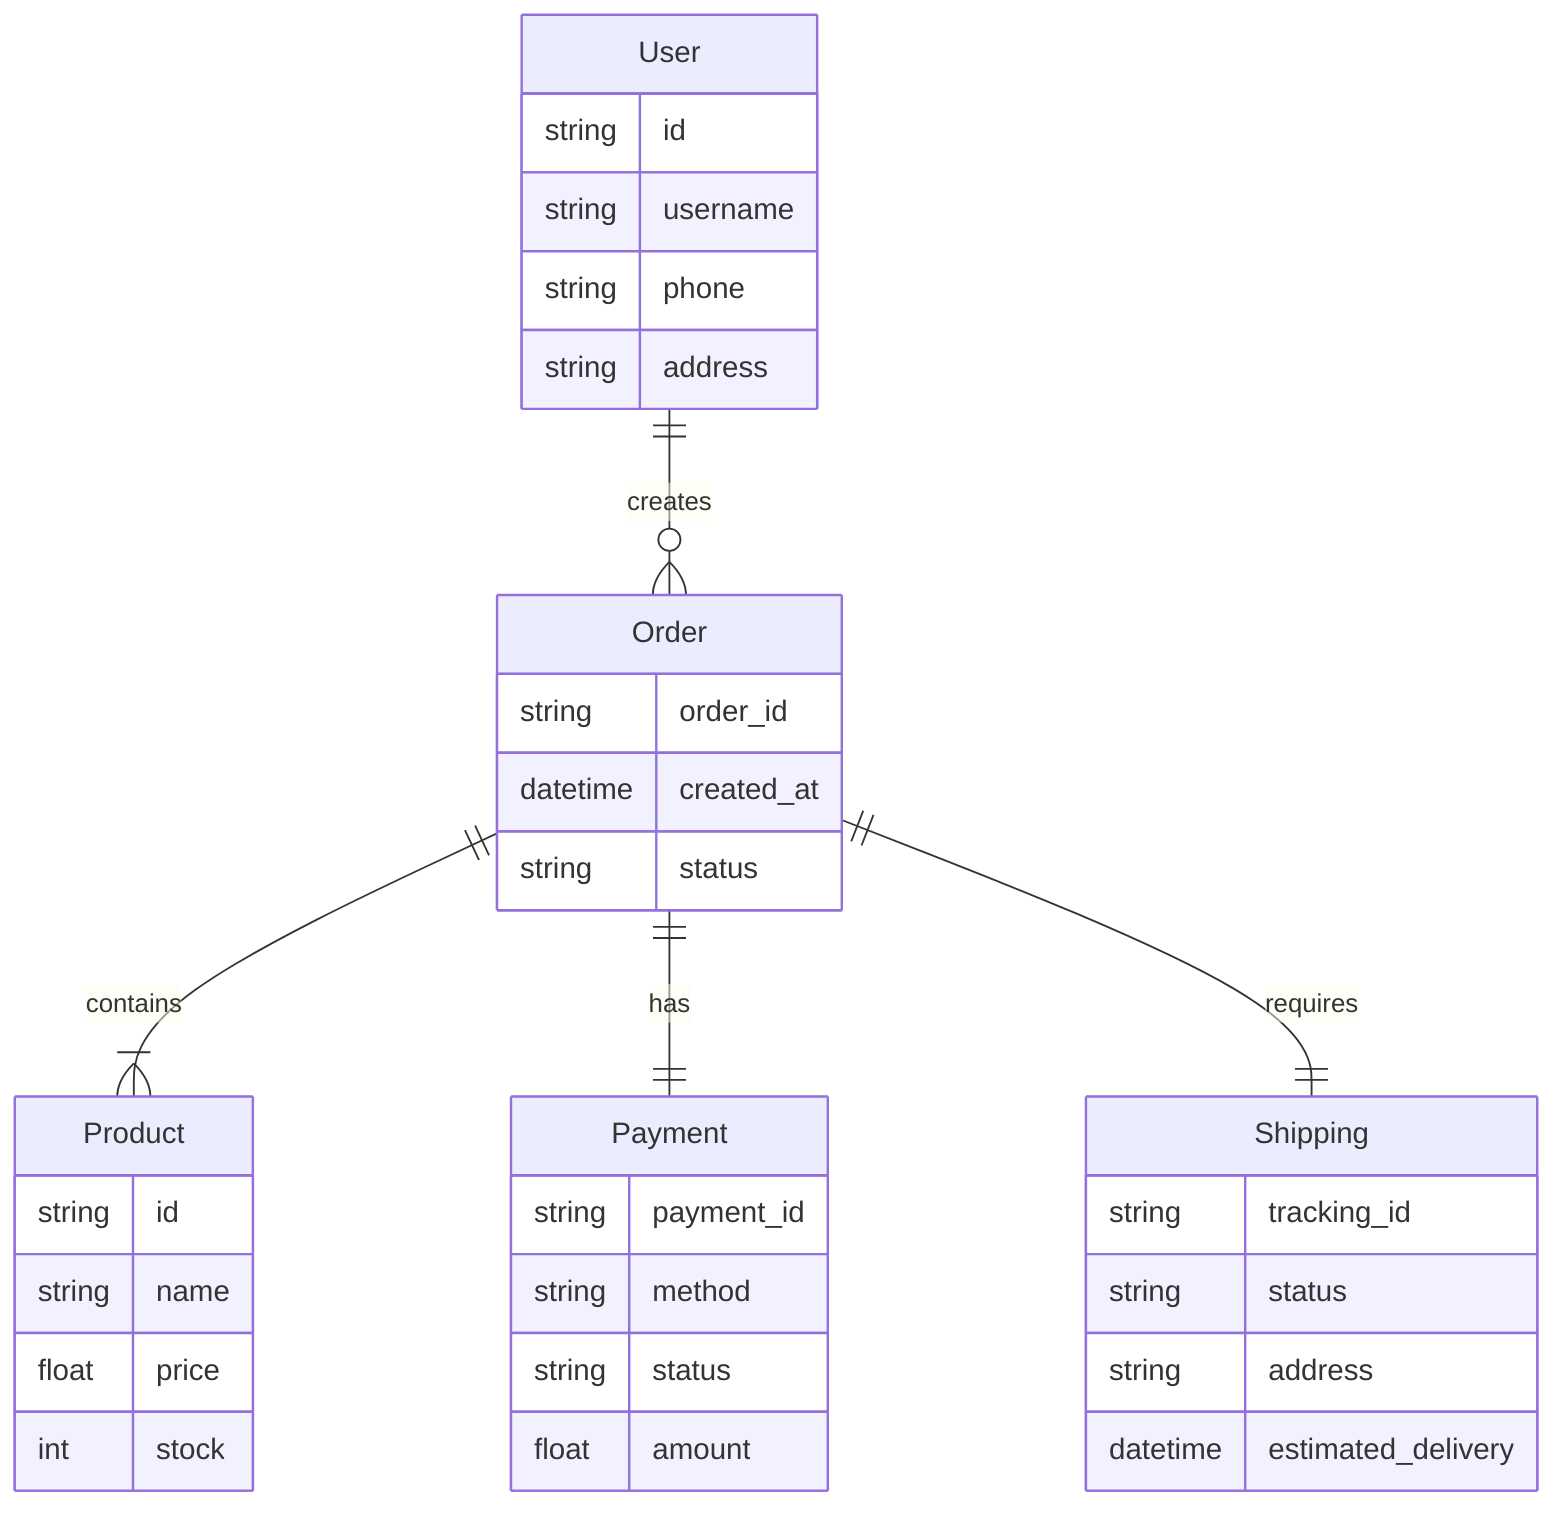 erDiagram
    User ||--o{ Order : creates
    Order ||--|{ Product : contains
    Order ||--|| Payment : has
    Order ||--|| Shipping : requires

    User {
        string id
        string username
        string phone
        string address
    }

    Order {
        string order_id
        datetime created_at
        string status
    }

    Product {
        string id
        string name
        float price
        int stock
    }

    Payment {
        string payment_id
        string method
        string status
        float amount
    }

    Shipping {
        string tracking_id
        string status
        string address
        datetime estimated_delivery
    }